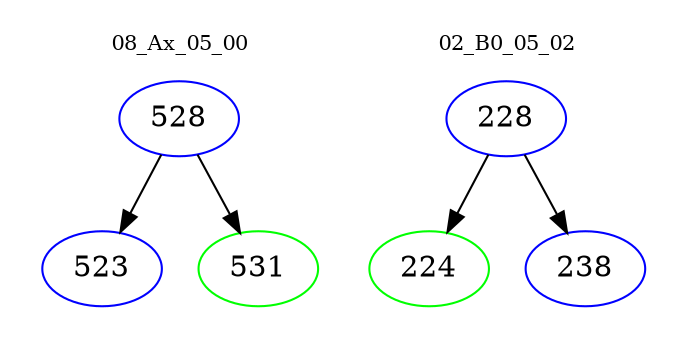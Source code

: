 digraph{
subgraph cluster_0 {
color = white
label = "08_Ax_05_00";
fontsize=10;
T0_528 [label="528", color="blue"]
T0_528 -> T0_523 [color="black"]
T0_523 [label="523", color="blue"]
T0_528 -> T0_531 [color="black"]
T0_531 [label="531", color="green"]
}
subgraph cluster_1 {
color = white
label = "02_B0_05_02";
fontsize=10;
T1_228 [label="228", color="blue"]
T1_228 -> T1_224 [color="black"]
T1_224 [label="224", color="green"]
T1_228 -> T1_238 [color="black"]
T1_238 [label="238", color="blue"]
}
}
